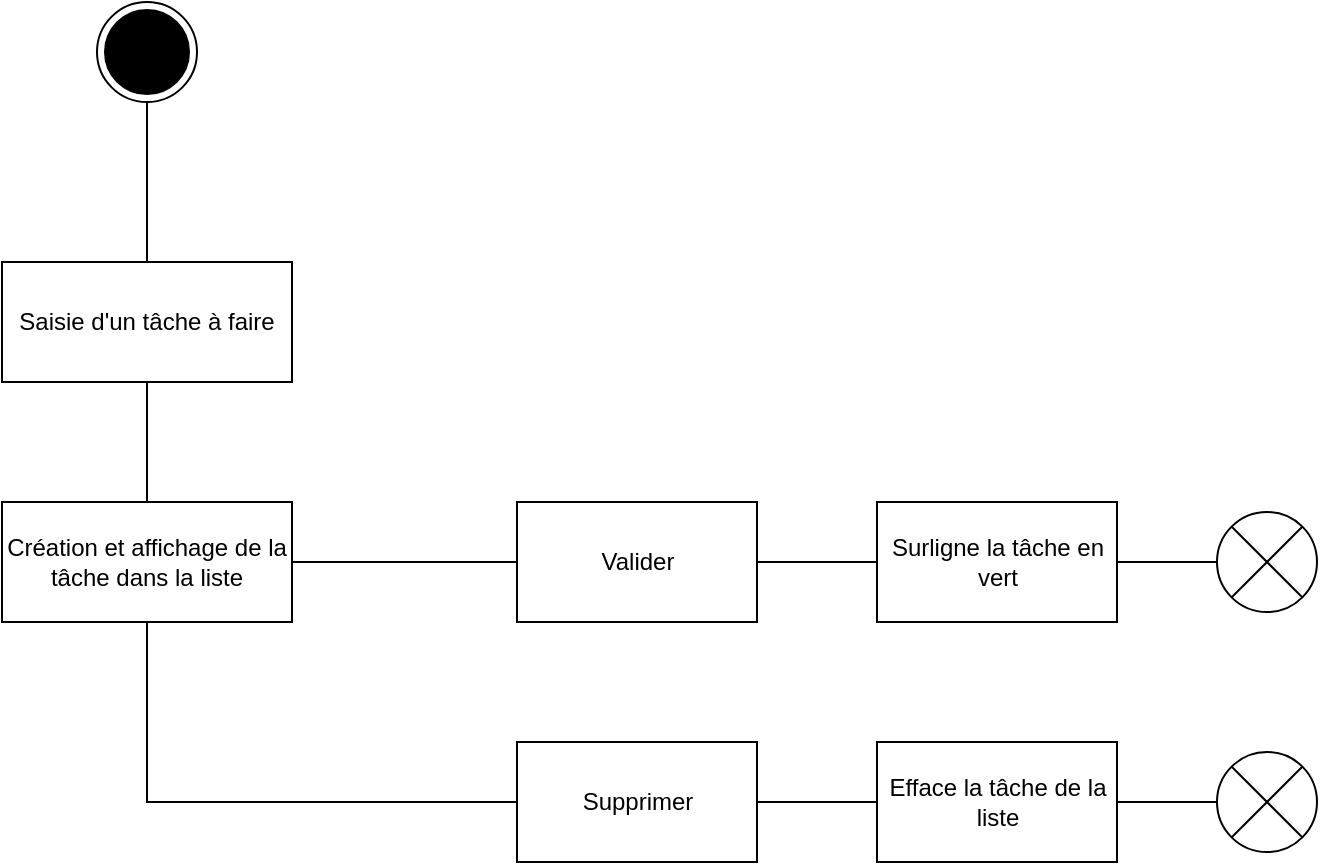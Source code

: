 <mxfile version="20.7.4" type="device"><diagram id="1hSRIwwyLQQvHrbcHkac" name="Page-1"><mxGraphModel dx="1434" dy="756" grid="1" gridSize="10" guides="1" tooltips="1" connect="1" arrows="1" fold="1" page="1" pageScale="1" pageWidth="827" pageHeight="1169" math="0" shadow="0"><root><mxCell id="0"/><mxCell id="1" parent="0"/><mxCell id="F6DFyeSpvPcZUqs5TboB-1" value="" style="ellipse;html=1;shape=endState;fillColor=#000000;strokeColor=#000000;" vertex="1" parent="1"><mxGeometry x="97.5" y="20" width="50" height="50" as="geometry"/></mxCell><mxCell id="F6DFyeSpvPcZUqs5TboB-2" value="Saisie d'un tâche à faire" style="rounded=0;whiteSpace=wrap;html=1;strokeColor=#000000;" vertex="1" parent="1"><mxGeometry x="50" y="150" width="145" height="60" as="geometry"/></mxCell><mxCell id="F6DFyeSpvPcZUqs5TboB-3" value="Création et affichage de la tâche dans la liste" style="rounded=0;whiteSpace=wrap;html=1;strokeColor=#000000;" vertex="1" parent="1"><mxGeometry x="50" y="270" width="145" height="60" as="geometry"/></mxCell><mxCell id="F6DFyeSpvPcZUqs5TboB-4" value="" style="endArrow=none;html=1;rounded=0;" edge="1" parent="1" source="F6DFyeSpvPcZUqs5TboB-1" target="F6DFyeSpvPcZUqs5TboB-2"><mxGeometry width="50" height="50" relative="1" as="geometry"><mxPoint x="247.5" y="300" as="sourcePoint"/><mxPoint x="297.5" y="250" as="targetPoint"/></mxGeometry></mxCell><mxCell id="F6DFyeSpvPcZUqs5TboB-5" value="" style="endArrow=none;html=1;rounded=0;" edge="1" parent="1" source="F6DFyeSpvPcZUqs5TboB-2" target="F6DFyeSpvPcZUqs5TboB-3"><mxGeometry width="50" height="50" relative="1" as="geometry"><mxPoint x="132.5" y="80" as="sourcePoint"/><mxPoint x="132.5" y="160" as="targetPoint"/></mxGeometry></mxCell><mxCell id="F6DFyeSpvPcZUqs5TboB-6" value="Valider" style="rounded=0;whiteSpace=wrap;html=1;strokeColor=#000000;" vertex="1" parent="1"><mxGeometry x="307.5" y="270" width="120" height="60" as="geometry"/></mxCell><mxCell id="F6DFyeSpvPcZUqs5TboB-7" value="Supprimer" style="rounded=0;whiteSpace=wrap;html=1;strokeColor=#000000;" vertex="1" parent="1"><mxGeometry x="307.5" y="390" width="120" height="60" as="geometry"/></mxCell><mxCell id="F6DFyeSpvPcZUqs5TboB-8" value="" style="endArrow=none;html=1;rounded=0;" edge="1" parent="1" source="F6DFyeSpvPcZUqs5TboB-3" target="F6DFyeSpvPcZUqs5TboB-6"><mxGeometry width="50" height="50" relative="1" as="geometry"><mxPoint x="247.5" y="300" as="sourcePoint"/><mxPoint x="297.5" y="250" as="targetPoint"/></mxGeometry></mxCell><mxCell id="F6DFyeSpvPcZUqs5TboB-9" value="" style="endArrow=none;html=1;rounded=0;edgeStyle=orthogonalEdgeStyle;" edge="1" parent="1" source="F6DFyeSpvPcZUqs5TboB-3" target="F6DFyeSpvPcZUqs5TboB-7"><mxGeometry width="50" height="50" relative="1" as="geometry"><mxPoint x="205" y="310" as="sourcePoint"/><mxPoint x="317.5" y="310" as="targetPoint"/><Array as="points"><mxPoint x="122.5" y="420"/></Array></mxGeometry></mxCell><mxCell id="F6DFyeSpvPcZUqs5TboB-10" value="Surligne la tâche en vert" style="rounded=0;whiteSpace=wrap;html=1;strokeColor=#000000;" vertex="1" parent="1"><mxGeometry x="487.5" y="270" width="120" height="60" as="geometry"/></mxCell><mxCell id="F6DFyeSpvPcZUqs5TboB-11" value="Efface la tâche de la liste" style="rounded=0;whiteSpace=wrap;html=1;strokeColor=#000000;" vertex="1" parent="1"><mxGeometry x="487.5" y="390" width="120" height="60" as="geometry"/></mxCell><mxCell id="F6DFyeSpvPcZUqs5TboB-12" value="" style="endArrow=none;html=1;rounded=0;" edge="1" parent="1" source="F6DFyeSpvPcZUqs5TboB-6" target="F6DFyeSpvPcZUqs5TboB-10"><mxGeometry width="50" height="50" relative="1" as="geometry"><mxPoint x="205" y="310" as="sourcePoint"/><mxPoint x="317.5" y="310" as="targetPoint"/></mxGeometry></mxCell><mxCell id="F6DFyeSpvPcZUqs5TboB-13" value="" style="endArrow=none;html=1;rounded=0;" edge="1" parent="1" source="F6DFyeSpvPcZUqs5TboB-7" target="F6DFyeSpvPcZUqs5TboB-11"><mxGeometry width="50" height="50" relative="1" as="geometry"><mxPoint x="437.5" y="310" as="sourcePoint"/><mxPoint x="497.5" y="310" as="targetPoint"/></mxGeometry></mxCell><mxCell id="F6DFyeSpvPcZUqs5TboB-14" value="" style="shape=sumEllipse;perimeter=ellipsePerimeter;whiteSpace=wrap;html=1;backgroundOutline=1;strokeColor=#000000;" vertex="1" parent="1"><mxGeometry x="657.5" y="275" width="50" height="50" as="geometry"/></mxCell><mxCell id="F6DFyeSpvPcZUqs5TboB-15" value="" style="shape=sumEllipse;perimeter=ellipsePerimeter;whiteSpace=wrap;html=1;backgroundOutline=1;strokeColor=#000000;" vertex="1" parent="1"><mxGeometry x="657.5" y="395" width="50" height="50" as="geometry"/></mxCell><mxCell id="F6DFyeSpvPcZUqs5TboB-16" value="" style="endArrow=none;html=1;rounded=0;exitX=0;exitY=0.5;exitDx=0;exitDy=0;" edge="1" parent="1" source="F6DFyeSpvPcZUqs5TboB-14" target="F6DFyeSpvPcZUqs5TboB-10"><mxGeometry width="50" height="50" relative="1" as="geometry"><mxPoint x="640" y="130" as="sourcePoint"/><mxPoint x="497.5" y="310" as="targetPoint"/></mxGeometry></mxCell><mxCell id="F6DFyeSpvPcZUqs5TboB-17" value="" style="endArrow=none;html=1;rounded=0;entryX=0;entryY=0.5;entryDx=0;entryDy=0;" edge="1" parent="1" source="F6DFyeSpvPcZUqs5TboB-11" target="F6DFyeSpvPcZUqs5TboB-15"><mxGeometry width="50" height="50" relative="1" as="geometry"><mxPoint x="447.5" y="320" as="sourcePoint"/><mxPoint x="507.5" y="320" as="targetPoint"/></mxGeometry></mxCell></root></mxGraphModel></diagram></mxfile>